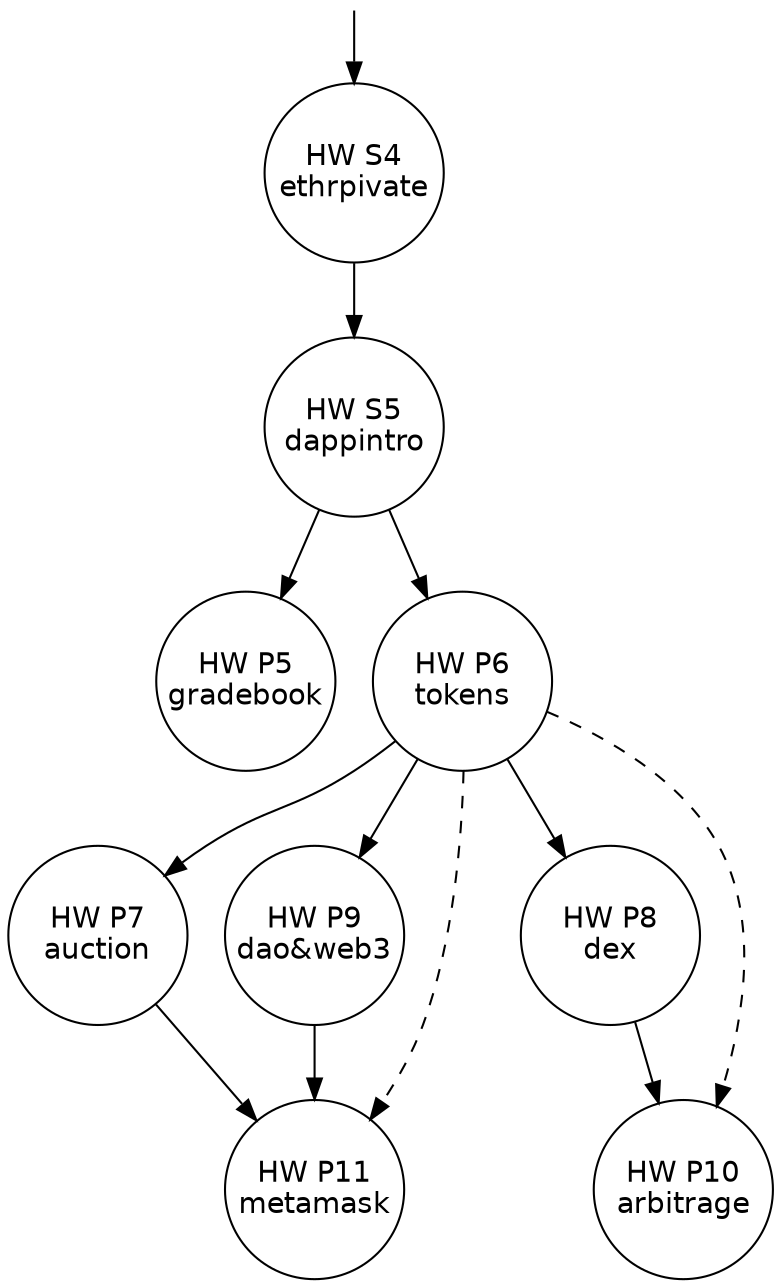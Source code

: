 digraph A {
    graph [fontname = "Helvetica"];
    node [fontname = "Helvetica",shape=circle,width=1.2,fixedsize=true];
    edge [fontname = "Helvetica"];

    null [shape=point,style=invis,width=0];
    hws4 [label="HW S4\nethrpivate"];
    hws5 [label="HW S5\ndappintro"];
    hwp5 [label="HW P5\ngradebook"];
    hwp6 [label="HW P6\ntokens"];
    hwp7 [label="HW P7\nauction"];
    hwp8 [label="HW P8\ndex"];
    hwp9 [label="HW P9\ndao&web3"];
    hwp10 [label="HW P10\narbitrage"];
    hwp11 [label="HW P11\nmetamask"];

    null -> hws4;
    hws4 -> hws5;
    hws5 -> hwp5;
    hws5 -> hwp6;
    hwp6 -> hwp7;
    hwp6 -> hwp8;
    hwp6 -> hwp9;
    hwp8 -> hwp10;
    hwp7 -> hwp11;
    hwp9 -> hwp11;
    hwp6 -> hwp10 [style=dashed];
    hwp6 -> hwp11 [style=dashed];

}
